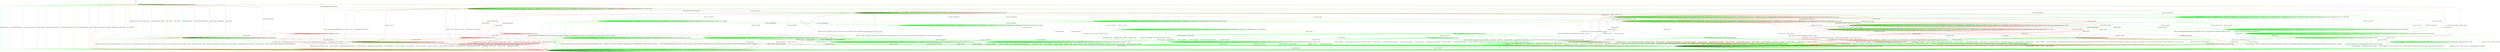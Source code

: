 digraph "" {
	graph ["Incoming time"=0.15863680839538574,
		"Outgoing time"=0.2263929843902588,
		Output="{'States': 36, 'Transitions': 837, 'Filename': '../results/ssh/DropBear-OpenSSH-cvc4-5.dot'}",
		Reference="{'States': 18, 'Transitions': 222, 'Filename': '../subjects/ssh/DropBear.dot'}",
		Solver=cvc4,
		Updated="{'States': 32, 'Transitions': 683, 'Filename': '../subjects/ssh/OpenSSH.dot'}",
		"f-measure"=0.15027624309392265,
		precision=0.09956076134699854,
		recall=0.3063063063063063
	];
	a -> n	[key=0];
	b -> b	[key=0,
		label="CH_REQUEST_PTY / CH_NONE"];
	b -> b	[key=1,
		label="CH_DATA / CH_NONE"];
	b -> b	[key=2,
		label="CH_CLOSE / CH_NONE"];
	b -> b	[key=3,
		label="CH_EOF / CH_NONE"];
	b -> b	[key=4,
		color=green,
		label="CH_WINDOW_ADJUST / CH_NONE"];
	b -> b	[key=5,
		color=green,
		label="DEBUG / NO_RESP"];
	b -> b	[key=6,
		color=green,
		label="CH_EXTENDED_DATA / CH_NONE"];
	b -> b	[key=7,
		color=green,
		label="IGNORE / NO_RESP"];
	b -> b	[key=8,
		color=green,
		label="UNIMPLEMENTED / NO_RESP"];
	b -> b	[key=9,
		color=red,
		label="KEX30 / UNIMPLEMENTED"];
	b -> e	[key=0,
		color=green,
		label="CH_OPEN / DISCONNECT"];
	b -> e	[key=1,
		color=red,
		label="CH_OPEN / NO_CONN"];
	b -> j	[key=0,
		color=green,
		label="DISCONNECT / NO_CONN"];
	b -> j	[key=1,
		color=green,
		label="KEXINIT / DISCONNECT"];
	b -> j	[key=2,
		color=green,
		label="SERVICE_REQUEST_AUTH / DISCONNECT"];
	b -> j	[key=3,
		color=green,
		label="UA_PK_OK / DISCONNECT"];
	b -> j	[key=4,
		color=green,
		label="SERVICE_REQUEST_CONN / DISCONNECT"];
	b -> j	[key=5,
		color=green,
		label="UA_NONE / DISCONNECT"];
	b -> j	[key=6,
		color=green,
		label="UA_PK_NOK / DISCONNECT"];
	b -> j	[key=7,
		color=green,
		label="KEX30 / DISCONNECT"];
	b -> j	[key=8,
		color=green,
		label="UA_PW_OK / DISCONNECT"];
	b -> j	[key=9,
		color=green,
		label="UA_PW_NOK / DISCONNECT"];
	b -> j	[key=10,
		color=green,
		label="REKEY / DISCONNECT|NO_CONN|NO_CONN"];
	b -> j	[key=11,
		color=red,
		label="UA_PK_NOK / NO_CONN"];
	b -> j	[key=12,
		color=red,
		label="SERVICE_REQUEST_AUTH / NO_CONN"];
	b -> j	[key=13,
		color=red,
		label="SERVICE_REQUEST_CONN / NO_CONN"];
	b -> j	[key=14,
		color=red,
		label="UA_PK_OK / NO_CONN"];
	b -> j	[key=15,
		color=red,
		label="KEXINIT_PROCEED / NO_CONN"];
	b -> j	[key=16,
		color=red,
		label="KEXINIT / NO_CONN"];
	b -> k	[key=0,
		label="NEWKEYS / NO_RESP"];
	c -> c	[key=0,
		label="CH_OPEN / CH_MAX"];
	c -> c	[key=1,
		label="CH_DATA / NO_RESP"];
	c -> c	[key=2,
		color=green,
		label="SERVICE_REQUEST_AUTH / NO_RESP"];
	c -> c	[key=3,
		color=green,
		label="CH_WINDOW_ADJUST / NO_RESP"];
	c -> c	[key=4,
		color=green,
		label="DEBUG / NO_RESP"];
	c -> c	[key=5,
		color=green,
		label="UA_PK_OK / UNIMPLEMENTED"];
	c -> c	[key=6,
		color=green,
		label="SERVICE_REQUEST_CONN / NO_RESP"];
	c -> c	[key=7,
		color=green,
		label="UA_NONE / UNIMPLEMENTED"];
	c -> c	[key=8,
		color=green,
		label="CH_EXTENDED_DATA / NO_RESP"];
	c -> c	[key=9,
		color=green,
		label="UA_PK_NOK / UNIMPLEMENTED"];
	c -> c	[key=10,
		color=green,
		label="KEX30 / NO_RESP"];
	c -> c	[key=11,
		color=green,
		label="IGNORE / NO_RESP"];
	c -> c	[key=12,
		color=green,
		label="CH_EOF / NO_RESP"];
	c -> c	[key=13,
		color=green,
		label="UNIMPLEMENTED / NO_RESP"];
	c -> c	[key=14,
		color=green,
		label="UA_PW_OK / UNIMPLEMENTED"];
	c -> c	[key=15,
		color=green,
		label="UA_PW_NOK / UNIMPLEMENTED"];
	c -> c	[key=16,
		color=green,
		label="REKEY / KEXINIT|KEX31+NEWKEYS|NO_RESP"];
	c -> c	[key=17,
		color=red,
		label="UA_PK_NOK / NO_RESP"];
	c -> c	[key=18,
		color=red,
		label="SERVICE_REQUEST_AUTH / SERVICE_ACCEPT"];
	c -> c	[key=19,
		color=red,
		label="SERVICE_REQUEST_CONN / SERVICE_ACCEPT"];
	c -> c	[key=20,
		color=red,
		label="UA_PK_OK / NO_RESP"];
	c -> d	[key=0,
		color=green,
		label="CH_REQUEST_PTY / CH_SUCCESS"];
	c -> e	[key=0,
		label="NEWKEYS / NO_CONN"];
	c -> e	[key=1,
		color=green,
		label="DISCONNECT / NO_CONN"];
	c -> e	[key=2,
		color=red,
		label="KEX30 / NO_CONN"];
	c -> g	[key=0,
		color=red,
		label="KEXINIT / KEXINIT"];
	c -> h	[key=0,
		color=red,
		label="CH_EOF / CH_EOF"];
	c -> l	[key=0,
		color=red,
		label="CH_REQUEST_PTY / CH_SUCCESS"];
	c -> m	[key=0,
		color=red,
		label="CH_CLOSE / CH_EOF"];
	v	[color=green];
	c -> v	[key=0,
		color=green,
		label="CH_CLOSE / CH_CLOSE"];
	bb	[color=green];
	c -> bb	[key=0,
		color=green,
		label="KEXINIT / KEXINIT"];
	jj	[color=red];
	c -> jj	[key=0,
		color=red,
		label="KEXINIT_PROCEED / KEXINIT"];
	d -> d	[key=0,
		label="CH_OPEN / CH_MAX"];
	d -> d	[key=1,
		label="CH_EOF / NO_RESP"];
	d -> d	[key=2,
		color=green,
		label="SERVICE_REQUEST_AUTH / NO_RESP"];
	d -> d	[key=3,
		color=green,
		label="CH_WINDOW_ADJUST / NO_RESP"];
	d -> d	[key=4,
		color=green,
		label="DEBUG / NO_RESP"];
	d -> d	[key=5,
		color=green,
		label="UA_PK_OK / UNIMPLEMENTED"];
	d -> d	[key=6,
		color=green,
		label="SERVICE_REQUEST_CONN / NO_RESP"];
	d -> d	[key=7,
		color=green,
		label="UA_NONE / UNIMPLEMENTED"];
	d -> d	[key=8,
		color=green,
		label="CH_EXTENDED_DATA / NO_RESP"];
	d -> d	[key=9,
		color=green,
		label="UA_PK_NOK / UNIMPLEMENTED"];
	d -> d	[key=10,
		color=green,
		label="KEX30 / NO_RESP"];
	d -> d	[key=11,
		color=green,
		label="IGNORE / NO_RESP"];
	d -> d	[key=12,
		color=green,
		label="CH_DATA / NO_RESP"];
	d -> d	[key=13,
		color=green,
		label="UNIMPLEMENTED / NO_RESP"];
	d -> d	[key=14,
		color=green,
		label="UA_PW_OK / UNIMPLEMENTED"];
	d -> d	[key=15,
		color=green,
		label="UA_PW_NOK / UNIMPLEMENTED"];
	d -> d	[key=16,
		color=green,
		label="REKEY / KEXINIT|KEX31+NEWKEYS|NO_RESP"];
	d -> d	[key=17,
		color=red,
		label="UA_PK_NOK / NO_RESP"];
	d -> d	[key=18,
		color=red,
		label="SERVICE_REQUEST_AUTH / SERVICE_ACCEPT"];
	d -> d	[key=19,
		color=red,
		label="SERVICE_REQUEST_CONN / SERVICE_ACCEPT"];
	d -> d	[key=20,
		color=red,
		label="UA_PK_OK / NO_RESP"];
	d -> e	[key=0,
		label="NEWKEYS / NO_CONN"];
	d -> e	[key=1,
		color=green,
		label="DISCONNECT / NO_CONN"];
	d -> e	[key=2,
		color=green,
		label="CH_REQUEST_PTY / DISCONNECT"];
	d -> e	[key=3,
		color=red,
		label="KEX30 / NO_CONN"];
	d -> e	[key=4,
		color=red,
		label="CH_REQUEST_PTY / NO_CONN"];
	d -> e	[key=5,
		color=red,
		label="CH_DATA / NO_CONN"];
	d -> g	[key=0,
		label="KEXINIT / KEXINIT"];
	d -> m	[key=0,
		color=red,
		label="CH_CLOSE / NO_RESP"];
	d -> v	[key=0,
		color=green,
		label="CH_CLOSE / CH_CLOSE"];
	d -> jj	[key=0,
		color=red,
		label="KEXINIT_PROCEED / KEXINIT"];
	e -> e	[key=0,
		label="UA_PK_NOK / NO_CONN"];
	e -> e	[key=1,
		label="KEX30 / NO_CONN"];
	e -> e	[key=2,
		label="SERVICE_REQUEST_AUTH / NO_CONN"];
	e -> e	[key=3,
		label="SERVICE_REQUEST_CONN / NO_CONN"];
	e -> e	[key=4,
		label="NEWKEYS / NO_CONN"];
	e -> e	[key=5,
		label="CH_REQUEST_PTY / NO_CONN"];
	e -> e	[key=6,
		label="CH_OPEN / CH_MAX"];
	e -> e	[key=7,
		label="CH_DATA / NO_CONN"];
	e -> e	[key=8,
		label="UA_PK_OK / NO_CONN"];
	e -> e	[key=9,
		label="KEXINIT / NO_CONN"];
	e -> e	[key=10,
		label="CH_EOF / NO_CONN"];
	e -> e	[key=11,
		color=green,
		label="DISCONNECT / NO_CONN"];
	e -> e	[key=12,
		color=green,
		label="CH_WINDOW_ADJUST / NO_CONN"];
	e -> e	[key=13,
		color=green,
		label="DEBUG / NO_CONN"];
	e -> e	[key=14,
		color=green,
		label="UA_NONE / NO_CONN"];
	e -> e	[key=15,
		color=green,
		label="CH_EXTENDED_DATA / NO_CONN"];
	e -> e	[key=16,
		color=green,
		label="IGNORE / NO_CONN"];
	e -> e	[key=17,
		color=green,
		label="UNIMPLEMENTED / NO_CONN"];
	e -> e	[key=18,
		color=green,
		label="UA_PW_OK / NO_CONN"];
	e -> e	[key=19,
		color=green,
		label="UA_PW_NOK / NO_CONN"];
	e -> e	[key=20,
		color=green,
		label="REKEY / NO_CONN|NO_CONN|NO_CONN"];
	e -> e	[key=21,
		color=red,
		label="KEXINIT_PROCEED / NO_CONN"];
	e -> j	[key=0,
		label="CH_CLOSE / NO_CONN"];
	f -> c	[key=0,
		label="NEWKEYS / NO_RESP"];
	f -> e	[key=0,
		color=green,
		label="DISCONNECT / NO_CONN"];
	f -> e	[key=1,
		color=green,
		label="KEXINIT / DISCONNECT"];
	f -> e	[key=2,
		color=green,
		label="SERVICE_REQUEST_AUTH / DISCONNECT"];
	f -> e	[key=3,
		color=green,
		label="CH_WINDOW_ADJUST / DISCONNECT"];
	f -> e	[key=4,
		color=green,
		label="UA_PK_OK / DISCONNECT"];
	f -> e	[key=5,
		color=green,
		label="SERVICE_REQUEST_CONN / DISCONNECT"];
	f -> e	[key=6,
		color=green,
		label="UA_NONE / DISCONNECT"];
	f -> e	[key=7,
		color=green,
		label="CH_EXTENDED_DATA / DISCONNECT"];
	f -> e	[key=8,
		color=green,
		label="UA_PK_NOK / DISCONNECT"];
	f -> e	[key=9,
		color=green,
		label="CH_REQUEST_PTY / DISCONNECT"];
	f -> e	[key=10,
		color=green,
		label="KEX30 / DISCONNECT"];
	f -> e	[key=11,
		color=green,
		label="CH_EOF / DISCONNECT"];
	f -> e	[key=12,
		color=green,
		label="CH_DATA / DISCONNECT"];
	f -> e	[key=13,
		color=green,
		label="UA_PW_OK / DISCONNECT"];
	f -> e	[key=14,
		color=green,
		label="UA_PW_NOK / DISCONNECT"];
	f -> e	[key=15,
		color=green,
		label="REKEY / DISCONNECT|NO_CONN|NO_CONN"];
	f -> e	[key=16,
		color=red,
		label="UA_PK_NOK / NO_CONN"];
	f -> e	[key=17,
		color=red,
		label="SERVICE_REQUEST_AUTH / NO_CONN"];
	f -> e	[key=18,
		color=red,
		label="SERVICE_REQUEST_CONN / NO_CONN"];
	f -> e	[key=19,
		color=red,
		label="CH_REQUEST_PTY / NO_CONN"];
	f -> e	[key=20,
		color=red,
		label="CH_DATA / NO_CONN"];
	f -> e	[key=21,
		color=red,
		label="UA_PK_OK / NO_CONN"];
	f -> e	[key=22,
		color=red,
		label="KEXINIT_PROCEED / NO_CONN"];
	f -> e	[key=23,
		color=red,
		label="KEXINIT / NO_CONN"];
	f -> e	[key=24,
		color=red,
		label="CH_EOF / NO_CONN"];
	f -> f	[key=0,
		label="CH_OPEN / CH_MAX"];
	f -> f	[key=1,
		color=green,
		label="DEBUG / NO_RESP"];
	f -> f	[key=2,
		color=green,
		label="IGNORE / NO_RESP"];
	f -> f	[key=3,
		color=green,
		label="UNIMPLEMENTED / NO_RESP"];
	f -> f	[key=4,
		color=red,
		label="KEX30 / UNIMPLEMENTED"];
	f -> j	[key=0,
		color=green,
		label="CH_CLOSE / DISCONNECT"];
	f -> j	[key=1,
		color=red,
		label="CH_CLOSE / NO_CONN"];
	g -> e	[key=0,
		color=green,
		label="DISCONNECT / NO_CONN"];
	g -> e	[key=1,
		color=green,
		label="KEXINIT / DISCONNECT"];
	g -> e	[key=2,
		color=green,
		label="SERVICE_REQUEST_AUTH / DISCONNECT"];
	g -> e	[key=3,
		color=green,
		label="CH_WINDOW_ADJUST / DISCONNECT"];
	g -> e	[key=4,
		color=green,
		label="UA_PK_OK / DISCONNECT"];
	g -> e	[key=5,
		color=green,
		label="SERVICE_REQUEST_CONN / DISCONNECT"];
	g -> e	[key=6,
		color=green,
		label="UA_NONE / DISCONNECT"];
	g -> e	[key=7,
		color=green,
		label="CH_EXTENDED_DATA / DISCONNECT"];
	g -> e	[key=8,
		color=green,
		label="NEWKEYS / NO_CONN"];
	g -> e	[key=9,
		color=green,
		label="UA_PK_NOK / DISCONNECT"];
	g -> e	[key=10,
		color=green,
		label="CH_REQUEST_PTY / DISCONNECT"];
	g -> e	[key=11,
		color=green,
		label="CH_EOF / DISCONNECT"];
	g -> e	[key=12,
		color=green,
		label="CH_DATA / DISCONNECT"];
	g -> e	[key=13,
		color=green,
		label="UA_PW_OK / DISCONNECT"];
	g -> e	[key=14,
		color=green,
		label="UA_PW_NOK / DISCONNECT"];
	g -> e	[key=15,
		color=green,
		label="REKEY / DISCONNECT|NO_CONN|NO_CONN"];
	g -> e	[key=16,
		color=red,
		label="UA_PK_NOK / NO_CONN"];
	g -> e	[key=17,
		color=red,
		label="SERVICE_REQUEST_AUTH / NO_CONN"];
	g -> e	[key=18,
		color=red,
		label="SERVICE_REQUEST_CONN / NO_CONN"];
	g -> e	[key=19,
		color=red,
		label="NEWKEYS / UNIMPLEMENTED"];
	g -> e	[key=20,
		color=red,
		label="CH_REQUEST_PTY / NO_CONN"];
	g -> e	[key=21,
		color=red,
		label="CH_DATA / NO_CONN"];
	g -> e	[key=22,
		color=red,
		label="UA_PK_OK / NO_CONN"];
	g -> e	[key=23,
		color=red,
		label="KEXINIT_PROCEED / NO_CONN"];
	g -> e	[key=24,
		color=red,
		label="KEXINIT / NO_CONN"];
	g -> e	[key=25,
		color=red,
		label="CH_EOF / NO_CONN"];
	g -> f	[key=0,
		color=red,
		label="KEX30 / KEX31+NEWKEYS"];
	g -> g	[key=0,
		label="CH_OPEN / CH_MAX"];
	g -> g	[key=1,
		color=green,
		label="DEBUG / NO_RESP"];
	g -> g	[key=2,
		color=green,
		label="IGNORE / NO_RESP"];
	g -> g	[key=3,
		color=green,
		label="UNIMPLEMENTED / NO_RESP"];
	g -> j	[key=0,
		color=green,
		label="CH_CLOSE / DISCONNECT"];
	g -> j	[key=1,
		color=red,
		label="CH_CLOSE / NO_CONN"];
	ff	[color=green];
	g -> ff	[key=0,
		color=green,
		label="KEX30 / KEX31+NEWKEYS"];
	h -> c	[key=0,
		color=green,
		label="REKEY / KEXINIT|KEX31+NEWKEYS|NO_RESP"];
	h -> d	[key=0,
		color=red,
		label="CH_REQUEST_PTY / CH_SUCCESS"];
	h -> e	[key=0,
		label="NEWKEYS / NO_CONN"];
	h -> e	[key=1,
		color=green,
		label="DISCONNECT / NO_CONN"];
	h -> e	[key=2,
		color=red,
		label="KEX30 / NO_CONN"];
	h -> e	[key=3,
		color=red,
		label="CH_DATA / NO_CONN"];
	h -> g	[key=0,
		color=red,
		label="KEXINIT / KEXINIT"];
	h -> h	[key=0,
		label="CH_OPEN / CH_MAX"];
	h -> h	[key=1,
		label="CH_EOF / NO_RESP"];
	h -> h	[key=2,
		color=green,
		label="SERVICE_REQUEST_AUTH / UNIMPLEMENTED"];
	h -> h	[key=3,
		color=green,
		label="CH_WINDOW_ADJUST / NO_RESP"];
	h -> h	[key=4,
		color=green,
		label="DEBUG / NO_RESP"];
	h -> h	[key=5,
		color=green,
		label="UA_PK_OK / UNIMPLEMENTED"];
	h -> h	[key=6,
		color=green,
		label="SERVICE_REQUEST_CONN / UNIMPLEMENTED"];
	h -> h	[key=7,
		color=green,
		label="UA_NONE / UNIMPLEMENTED"];
	h -> h	[key=8,
		color=green,
		label="CH_EXTENDED_DATA / NO_RESP"];
	h -> h	[key=9,
		color=green,
		label="UA_PK_NOK / UNIMPLEMENTED"];
	h -> h	[key=10,
		color=green,
		label="KEX30 / UNIMPLEMENTED"];
	h -> h	[key=11,
		color=green,
		label="IGNORE / NO_RESP"];
	h -> h	[key=12,
		color=green,
		label="CH_DATA / NO_RESP"];
	h -> h	[key=13,
		color=green,
		label="UNIMPLEMENTED / NO_RESP"];
	h -> h	[key=14,
		color=green,
		label="UA_PW_OK / UNIMPLEMENTED"];
	h -> h	[key=15,
		color=green,
		label="UA_PW_NOK / UNIMPLEMENTED"];
	h -> h	[key=16,
		color=red,
		label="UA_PK_NOK / NO_RESP"];
	h -> h	[key=17,
		color=red,
		label="SERVICE_REQUEST_AUTH / SERVICE_ACCEPT"];
	h -> h	[key=18,
		color=red,
		label="SERVICE_REQUEST_CONN / SERVICE_ACCEPT"];
	h -> h	[key=19,
		color=red,
		label="UA_PK_OK / NO_RESP"];
	h -> l	[key=0,
		color=green,
		label="CH_REQUEST_PTY / CH_SUCCESS"];
	h -> m	[key=0,
		color=red,
		label="CH_CLOSE / NO_RESP"];
	p	[color=green];
	h -> p	[key=0,
		color=green,
		label="CH_CLOSE / CH_CLOSE"];
	h -> bb	[key=0,
		color=green,
		label="KEXINIT / KEXINIT"];
	h -> jj	[key=0,
		color=red,
		label="KEXINIT_PROCEED / KEXINIT"];
	i -> b	[key=0,
		label="KEX30 / KEX31+NEWKEYS"];
	i -> e	[key=0,
		color=green,
		label="CH_OPEN / DISCONNECT"];
	i -> e	[key=1,
		color=red,
		label="CH_OPEN / NO_CONN"];
	i -> i	[key=0,
		label="CH_REQUEST_PTY / CH_NONE"];
	i -> i	[key=1,
		label="CH_DATA / CH_NONE"];
	i -> i	[key=2,
		label="CH_CLOSE / CH_NONE"];
	i -> i	[key=3,
		label="CH_EOF / CH_NONE"];
	i -> i	[key=4,
		color=green,
		label="CH_WINDOW_ADJUST / CH_NONE"];
	i -> i	[key=5,
		color=green,
		label="DEBUG / NO_RESP"];
	i -> i	[key=6,
		color=green,
		label="CH_EXTENDED_DATA / CH_NONE"];
	i -> i	[key=7,
		color=green,
		label="IGNORE / NO_RESP"];
	i -> i	[key=8,
		color=green,
		label="UNIMPLEMENTED / NO_RESP"];
	i -> i	[key=9,
		color=red,
		label="NEWKEYS / UNIMPLEMENTED"];
	i -> j	[key=0,
		color=green,
		label="DISCONNECT / NO_CONN"];
	i -> j	[key=1,
		color=green,
		label="KEXINIT / DISCONNECT"];
	i -> j	[key=2,
		color=green,
		label="SERVICE_REQUEST_AUTH / DISCONNECT"];
	i -> j	[key=3,
		color=green,
		label="UA_PK_OK / DISCONNECT"];
	i -> j	[key=4,
		color=green,
		label="SERVICE_REQUEST_CONN / DISCONNECT"];
	i -> j	[key=5,
		color=green,
		label="UA_NONE / DISCONNECT"];
	i -> j	[key=6,
		color=green,
		label="NEWKEYS / NO_CONN"];
	i -> j	[key=7,
		color=green,
		label="UA_PK_NOK / DISCONNECT"];
	i -> j	[key=8,
		color=green,
		label="UA_PW_OK / DISCONNECT"];
	i -> j	[key=9,
		color=green,
		label="UA_PW_NOK / DISCONNECT"];
	i -> j	[key=10,
		color=green,
		label="REKEY / DISCONNECT|NO_CONN|NO_CONN"];
	i -> j	[key=11,
		color=red,
		label="UA_PK_NOK / NO_CONN"];
	i -> j	[key=12,
		color=red,
		label="SERVICE_REQUEST_AUTH / NO_CONN"];
	i -> j	[key=13,
		color=red,
		label="SERVICE_REQUEST_CONN / NO_CONN"];
	i -> j	[key=14,
		color=red,
		label="UA_PK_OK / NO_CONN"];
	i -> j	[key=15,
		color=red,
		label="KEXINIT_PROCEED / NO_CONN"];
	i -> j	[key=16,
		color=red,
		label="KEXINIT / NO_CONN"];
	j -> e	[key=0,
		label="CH_OPEN / NO_CONN"];
	j -> j	[key=0,
		label="UA_PK_NOK / NO_CONN"];
	j -> j	[key=1,
		label="KEX30 / NO_CONN"];
	j -> j	[key=2,
		label="SERVICE_REQUEST_AUTH / NO_CONN"];
	j -> j	[key=3,
		label="SERVICE_REQUEST_CONN / NO_CONN"];
	j -> j	[key=4,
		label="NEWKEYS / NO_CONN"];
	j -> j	[key=5,
		label="CH_REQUEST_PTY / CH_NONE"];
	j -> j	[key=6,
		label="CH_DATA / CH_NONE"];
	j -> j	[key=7,
		label="UA_PK_OK / NO_CONN"];
	j -> j	[key=8,
		label="CH_CLOSE / CH_NONE"];
	j -> j	[key=9,
		label="KEXINIT / NO_CONN"];
	j -> j	[key=10,
		label="CH_EOF / CH_NONE"];
	j -> j	[key=11,
		color=green,
		label="DISCONNECT / NO_CONN"];
	j -> j	[key=12,
		color=green,
		label="CH_WINDOW_ADJUST / CH_NONE"];
	j -> j	[key=13,
		color=green,
		label="DEBUG / NO_CONN"];
	j -> j	[key=14,
		color=green,
		label="UA_NONE / NO_CONN"];
	j -> j	[key=15,
		color=green,
		label="CH_EXTENDED_DATA / CH_NONE"];
	j -> j	[key=16,
		color=green,
		label="IGNORE / NO_CONN"];
	j -> j	[key=17,
		color=green,
		label="UNIMPLEMENTED / NO_CONN"];
	j -> j	[key=18,
		color=green,
		label="UA_PW_OK / NO_CONN"];
	j -> j	[key=19,
		color=green,
		label="UA_PW_NOK / NO_CONN"];
	j -> j	[key=20,
		color=green,
		label="REKEY / NO_CONN|NO_CONN|NO_CONN"];
	j -> j	[key=21,
		color=red,
		label="KEXINIT_PROCEED / NO_CONN"];
	k -> e	[key=0,
		color=red,
		label="CH_OPEN / NO_CONN"];
	k -> j	[key=0,
		label="NEWKEYS / NO_CONN"];
	k -> j	[key=1,
		color=green,
		label="DISCONNECT / NO_CONN"];
	k -> j	[key=2,
		color=green,
		label="SERVICE_REQUEST_CONN / DISCONNECT"];
	k -> j	[key=3,
		color=green,
		label="REKEY / UNIMPLEMENTED|UNIMPLEMENTED|NO_CONN"];
	k -> j	[key=4,
		color=red,
		label="KEX30 / NO_CONN"];
	k -> j	[key=5,
		color=red,
		label="SERVICE_REQUEST_CONN / NO_CONN"];
	k -> k	[key=0,
		label="CH_REQUEST_PTY / CH_NONE"];
	k -> k	[key=1,
		label="CH_DATA / CH_NONE"];
	k -> k	[key=2,
		label="CH_CLOSE / CH_NONE"];
	k -> k	[key=3,
		label="CH_EOF / CH_NONE"];
	k -> k	[key=4,
		color=green,
		label="KEXINIT / UNIMPLEMENTED"];
	k -> k	[key=5,
		color=green,
		label="CH_WINDOW_ADJUST / CH_NONE"];
	k -> k	[key=6,
		color=green,
		label="DEBUG / NO_RESP"];
	k -> k	[key=7,
		color=green,
		label="UA_PK_OK / UNIMPLEMENTED"];
	k -> k	[key=8,
		color=green,
		label="UA_NONE / UNIMPLEMENTED"];
	k -> k	[key=9,
		color=green,
		label="CH_EXTENDED_DATA / CH_NONE"];
	k -> k	[key=10,
		color=green,
		label="UA_PK_NOK / UNIMPLEMENTED"];
	k -> k	[key=11,
		color=green,
		label="KEX30 / UNIMPLEMENTED"];
	k -> k	[key=12,
		color=green,
		label="IGNORE / NO_RESP"];
	k -> k	[key=13,
		color=green,
		label="UNIMPLEMENTED / NO_RESP"];
	k -> k	[key=14,
		color=green,
		label="UA_PW_OK / UNIMPLEMENTED"];
	k -> k	[key=15,
		color=green,
		label="UA_PW_NOK / UNIMPLEMENTED"];
	k -> k	[key=16,
		color=red,
		label="UA_PK_NOK / UA_FAILURE"];
	k -> k	[key=17,
		color=red,
		label="SERVICE_REQUEST_AUTH / SERVICE_ACCEPT"];
	k -> m	[key=0,
		color=green,
		label="SERVICE_REQUEST_AUTH / SERVICE_ACCEPT"];
	k -> m	[key=1,
		color=red,
		label="UA_PK_OK / UA_SUCCESS"];
	o	[color=green];
	k -> o	[key=0,
		color=green,
		label="CH_OPEN / UNIMPLEMENTED"];
	hh	[color=red];
	k -> hh	[key=0,
		color=red,
		label="KEXINIT_PROCEED / KEXINIT"];
	ii	[color=red];
	k -> ii	[key=0,
		color=red,
		label="KEXINIT / KEXINIT"];
	l -> d	[key=0,
		color=green,
		label="REKEY / KEXINIT|KEX31+NEWKEYS|NO_RESP"];
	l -> d	[key=1,
		color=red,
		label="CH_EOF / CH_EOF"];
	l -> e	[key=0,
		label="NEWKEYS / NO_CONN"];
	l -> e	[key=1,
		color=green,
		label="DISCONNECT / NO_CONN"];
	l -> e	[key=2,
		color=green,
		label="CH_REQUEST_PTY / DISCONNECT"];
	l -> e	[key=3,
		color=red,
		label="KEX30 / NO_CONN"];
	l -> e	[key=4,
		color=red,
		label="CH_REQUEST_PTY / NO_CONN"];
	l -> g	[key=0,
		label="KEXINIT / KEXINIT"];
	l -> l	[key=0,
		label="CH_OPEN / CH_MAX"];
	l -> l	[key=1,
		label="CH_DATA / NO_RESP"];
	l -> l	[key=2,
		color=green,
		label="SERVICE_REQUEST_AUTH / UNIMPLEMENTED"];
	l -> l	[key=3,
		color=green,
		label="CH_WINDOW_ADJUST / NO_RESP"];
	l -> l	[key=4,
		color=green,
		label="DEBUG / NO_RESP"];
	l -> l	[key=5,
		color=green,
		label="UA_PK_OK / UNIMPLEMENTED"];
	l -> l	[key=6,
		color=green,
		label="SERVICE_REQUEST_CONN / UNIMPLEMENTED"];
	l -> l	[key=7,
		color=green,
		label="UA_NONE / UNIMPLEMENTED"];
	l -> l	[key=8,
		color=green,
		label="CH_EXTENDED_DATA / NO_RESP"];
	l -> l	[key=9,
		color=green,
		label="UA_PK_NOK / UNIMPLEMENTED"];
	l -> l	[key=10,
		color=green,
		label="KEX30 / UNIMPLEMENTED"];
	l -> l	[key=11,
		color=green,
		label="IGNORE / NO_RESP"];
	l -> l	[key=12,
		color=green,
		label="CH_EOF / NO_RESP"];
	l -> l	[key=13,
		color=green,
		label="UNIMPLEMENTED / NO_RESP"];
	l -> l	[key=14,
		color=green,
		label="UA_PW_OK / UNIMPLEMENTED"];
	l -> l	[key=15,
		color=green,
		label="UA_PW_NOK / UNIMPLEMENTED"];
	l -> l	[key=16,
		color=red,
		label="UA_PK_NOK / NO_RESP"];
	l -> l	[key=17,
		color=red,
		label="SERVICE_REQUEST_AUTH / SERVICE_ACCEPT"];
	l -> l	[key=18,
		color=red,
		label="SERVICE_REQUEST_CONN / SERVICE_ACCEPT"];
	l -> l	[key=19,
		color=red,
		label="UA_PK_OK / NO_RESP"];
	l -> m	[key=0,
		color=red,
		label="CH_CLOSE / CH_EOF"];
	l -> p	[key=0,
		color=green,
		label="CH_CLOSE / CH_CLOSE"];
	l -> jj	[key=0,
		color=red,
		label="KEXINIT_PROCEED / KEXINIT"];
	m -> c	[key=0,
		color=red,
		label="CH_OPEN / CH_OPEN_SUCCESS"];
	m -> j	[key=0,
		label="NEWKEYS / NO_CONN"];
	m -> j	[key=1,
		color=green,
		label="DISCONNECT / NO_CONN"];
	m -> j	[key=2,
		color=green,
		label="SERVICE_REQUEST_CONN / DISCONNECT"];
	m -> j	[key=3,
		color=green,
		label="REKEY / UNIMPLEMENTED|UNIMPLEMENTED|NO_CONN"];
	m -> j	[key=4,
		color=red,
		label="KEX30 / NO_CONN"];
	m -> m	[key=0,
		label="SERVICE_REQUEST_AUTH / SERVICE_ACCEPT"];
	m -> m	[key=1,
		label="CH_REQUEST_PTY / CH_NONE"];
	m -> m	[key=2,
		label="CH_DATA / CH_NONE"];
	m -> m	[key=3,
		label="CH_CLOSE / CH_NONE"];
	m -> m	[key=4,
		label="CH_EOF / CH_NONE"];
	m -> m	[key=5,
		color=green,
		label="KEXINIT / UNIMPLEMENTED"];
	m -> m	[key=6,
		color=green,
		label="CH_WINDOW_ADJUST / CH_NONE"];
	m -> m	[key=7,
		color=green,
		label="DEBUG / NO_RESP"];
	m -> m	[key=8,
		color=green,
		label="CH_EXTENDED_DATA / CH_NONE"];
	m -> m	[key=9,
		color=green,
		label="KEX30 / UNIMPLEMENTED"];
	m -> m	[key=10,
		color=green,
		label="IGNORE / NO_RESP"];
	m -> m	[key=11,
		color=green,
		label="UNIMPLEMENTED / NO_RESP"];
	m -> m	[key=12,
		color=red,
		label="UA_PK_NOK / NO_RESP"];
	m -> m	[key=13,
		color=red,
		label="SERVICE_REQUEST_CONN / SERVICE_ACCEPT"];
	m -> m	[key=14,
		color=red,
		label="UA_PK_OK / NO_RESP"];
	m -> p	[key=0,
		color=green,
		label="UA_PK_OK / UA_SUCCESS"];
	m -> p	[key=1,
		color=green,
		label="UA_PW_OK / UA_SUCCESS"];
	q	[color=green];
	m -> q	[key=0,
		color=green,
		label="UA_PW_NOK / UA_FAILURE"];
	r	[color=green];
	m -> r	[key=0,
		color=green,
		label="UA_NONE / UA_FAILURE"];
	s	[color=green];
	m -> s	[key=0,
		color=green,
		label="UA_PK_NOK / UA_FAILURE"];
	t	[color=green];
	m -> t	[key=0,
		color=green,
		label="CH_OPEN / UNIMPLEMENTED"];
	m -> hh	[key=0,
		color=red,
		label="KEXINIT_PROCEED / KEXINIT"];
	m -> ii	[key=0,
		color=red,
		label="KEXINIT / KEXINIT"];
	n -> e	[key=0,
		color=green,
		label="CH_OPEN / KEXINIT+DISCONNECT"];
	n -> e	[key=1,
		color=red,
		label="CH_OPEN / KEXINIT"];
	n -> i	[key=0,
		label="KEXINIT / KEXINIT"];
	n -> i	[key=1,
		color=green,
		label="SERVICE_REQUEST_AUTH / KEXINIT"];
	n -> i	[key=2,
		color=green,
		label="DEBUG / KEXINIT"];
	n -> i	[key=3,
		color=green,
		label="SERVICE_REQUEST_CONN / KEXINIT"];
	n -> i	[key=4,
		color=green,
		label="KEX30 / KEXINIT"];
	n -> i	[key=5,
		color=green,
		label="IGNORE / KEXINIT"];
	n -> i	[key=6,
		color=green,
		label="UNIMPLEMENTED / KEXINIT"];
	n -> i	[key=7,
		color=red,
		label="KEX30 / KEXINIT+UNIMPLEMENTED"];
	n -> i	[key=8,
		color=red,
		label="NEWKEYS / KEXINIT+UNIMPLEMENTED"];
	n -> j	[key=0,
		color=green,
		label="DISCONNECT / KEXINIT"];
	n -> j	[key=1,
		color=green,
		label="UA_PK_OK / KEXINIT+DISCONNECT"];
	n -> j	[key=2,
		color=green,
		label="UA_NONE / KEXINIT+DISCONNECT"];
	n -> j	[key=3,
		color=green,
		label="NEWKEYS / KEXINIT"];
	n -> j	[key=4,
		color=green,
		label="UA_PK_NOK / KEXINIT+DISCONNECT"];
	n -> j	[key=5,
		color=green,
		label="UA_PW_OK / KEXINIT+DISCONNECT"];
	n -> j	[key=6,
		color=green,
		label="UA_PW_NOK / KEXINIT+DISCONNECT"];
	n -> j	[key=7,
		color=red,
		label="UA_PK_NOK / KEXINIT"];
	n -> j	[key=8,
		color=red,
		label="SERVICE_REQUEST_AUTH / KEXINIT"];
	n -> j	[key=9,
		color=red,
		label="SERVICE_REQUEST_CONN / KEXINIT"];
	n -> j	[key=10,
		color=red,
		label="UA_PK_OK / KEXINIT"];
	n -> k	[key=0,
		color=green,
		label="REKEY / KEXINIT|KEX31+NEWKEYS|NO_RESP"];
	n -> n	[key=0,
		label="CH_REQUEST_PTY / CH_NONE"];
	n -> n	[key=1,
		label="CH_DATA / CH_NONE"];
	n -> n	[key=2,
		label="CH_CLOSE / CH_NONE"];
	n -> n	[key=3,
		label="CH_EOF / CH_NONE"];
	n -> n	[key=4,
		color=green,
		label="CH_WINDOW_ADJUST / CH_NONE"];
	n -> n	[key=5,
		color=green,
		label="CH_EXTENDED_DATA / CH_NONE"];
	gg	[color=red];
	n -> gg	[key=0,
		color=red,
		label="KEXINIT_PROCEED / KEXINIT"];
	o -> e	[key=0,
		color=green,
		label="DISCONNECT / NO_CONN"];
	o -> e	[key=1,
		color=green,
		label="SERVICE_REQUEST_CONN / DISCONNECT"];
	o -> e	[key=2,
		color=green,
		label="NEWKEYS / NO_CONN"];
	o -> e	[key=3,
		color=green,
		label="REKEY / UNIMPLEMENTED|UNIMPLEMENTED|NO_CONN"];
	o -> k	[key=0,
		color=green,
		label="CH_CLOSE / UNIMPLEMENTED"];
	o -> o	[key=0,
		color=green,
		label="KEXINIT / UNIMPLEMENTED"];
	o -> o	[key=1,
		color=green,
		label="CH_WINDOW_ADJUST / UNIMPLEMENTED"];
	o -> o	[key=2,
		color=green,
		label="DEBUG / NO_RESP"];
	o -> o	[key=3,
		color=green,
		label="UA_PK_OK / UNIMPLEMENTED"];
	o -> o	[key=4,
		color=green,
		label="UA_NONE / UNIMPLEMENTED"];
	o -> o	[key=5,
		color=green,
		label="CH_EXTENDED_DATA / UNIMPLEMENTED"];
	o -> o	[key=6,
		color=green,
		label="UA_PK_NOK / UNIMPLEMENTED"];
	o -> o	[key=7,
		color=green,
		label="CH_OPEN / CH_MAX"];
	o -> o	[key=8,
		color=green,
		label="CH_REQUEST_PTY / UNIMPLEMENTED"];
	o -> o	[key=9,
		color=green,
		label="KEX30 / UNIMPLEMENTED"];
	o -> o	[key=10,
		color=green,
		label="IGNORE / NO_RESP"];
	o -> o	[key=11,
		color=green,
		label="CH_EOF / UNIMPLEMENTED"];
	o -> o	[key=12,
		color=green,
		label="CH_DATA / UNIMPLEMENTED"];
	o -> o	[key=13,
		color=green,
		label="UNIMPLEMENTED / NO_RESP"];
	o -> o	[key=14,
		color=green,
		label="UA_PW_OK / UNIMPLEMENTED"];
	o -> o	[key=15,
		color=green,
		label="UA_PW_NOK / UNIMPLEMENTED"];
	o -> t	[key=0,
		color=green,
		label="SERVICE_REQUEST_AUTH / SERVICE_ACCEPT"];
	p -> h	[key=0,
		color=green,
		label="CH_OPEN / CH_OPEN_SUCCESS"];
	p -> j	[key=0,
		color=green,
		label="DISCONNECT / NO_CONN"];
	p -> j	[key=1,
		color=green,
		label="NEWKEYS / NO_CONN"];
	p -> p	[key=0,
		color=green,
		label="SERVICE_REQUEST_AUTH / UNIMPLEMENTED"];
	p -> p	[key=1,
		color=green,
		label="CH_WINDOW_ADJUST / CH_NONE"];
	p -> p	[key=2,
		color=green,
		label="DEBUG / NO_RESP"];
	p -> p	[key=3,
		color=green,
		label="UA_PK_OK / UNIMPLEMENTED"];
	p -> p	[key=4,
		color=green,
		label="SERVICE_REQUEST_CONN / UNIMPLEMENTED"];
	p -> p	[key=5,
		color=green,
		label="UA_NONE / UNIMPLEMENTED"];
	p -> p	[key=6,
		color=green,
		label="CH_EXTENDED_DATA / CH_NONE"];
	p -> p	[key=7,
		color=green,
		label="UA_PK_NOK / UNIMPLEMENTED"];
	p -> p	[key=8,
		color=green,
		label="CH_CLOSE / CH_NONE"];
	p -> p	[key=9,
		color=green,
		label="CH_REQUEST_PTY / CH_NONE"];
	p -> p	[key=10,
		color=green,
		label="KEX30 / UNIMPLEMENTED"];
	p -> p	[key=11,
		color=green,
		label="IGNORE / NO_RESP"];
	p -> p	[key=12,
		color=green,
		label="CH_EOF / CH_NONE"];
	p -> p	[key=13,
		color=green,
		label="CH_DATA / CH_NONE"];
	p -> p	[key=14,
		color=green,
		label="UNIMPLEMENTED / NO_RESP"];
	p -> p	[key=15,
		color=green,
		label="UA_PW_OK / UNIMPLEMENTED"];
	p -> p	[key=16,
		color=green,
		label="UA_PW_NOK / UNIMPLEMENTED"];
	u	[color=green];
	p -> u	[key=0,
		color=green,
		label="KEXINIT / KEXINIT"];
	p -> v	[key=0,
		color=green,
		label="REKEY / KEXINIT|KEX31+NEWKEYS|NO_RESP"];
	q -> j	[key=0,
		color=green,
		label="DISCONNECT / NO_CONN"];
	q -> j	[key=1,
		color=green,
		label="UA_PK_OK / DISCONNECT"];
	q -> j	[key=2,
		color=green,
		label="SERVICE_REQUEST_CONN / DISCONNECT"];
	q -> j	[key=3,
		color=green,
		label="UA_NONE / DISCONNECT"];
	q -> j	[key=4,
		color=green,
		label="NEWKEYS / NO_CONN"];
	q -> j	[key=5,
		color=green,
		label="UA_PK_NOK / DISCONNECT"];
	q -> j	[key=6,
		color=green,
		label="REKEY / UNIMPLEMENTED|UNIMPLEMENTED|NO_CONN"];
	q -> p	[key=0,
		color=green,
		label="UA_PW_OK / UA_SUCCESS"];
	q -> q	[key=0,
		color=green,
		label="KEXINIT / UNIMPLEMENTED"];
	q -> q	[key=1,
		color=green,
		label="SERVICE_REQUEST_AUTH / SERVICE_ACCEPT"];
	q -> q	[key=2,
		color=green,
		label="CH_WINDOW_ADJUST / CH_NONE"];
	q -> q	[key=3,
		color=green,
		label="DEBUG / NO_RESP"];
	q -> q	[key=4,
		color=green,
		label="CH_EXTENDED_DATA / CH_NONE"];
	q -> q	[key=5,
		color=green,
		label="CH_CLOSE / CH_NONE"];
	q -> q	[key=6,
		color=green,
		label="CH_REQUEST_PTY / CH_NONE"];
	q -> q	[key=7,
		color=green,
		label="KEX30 / UNIMPLEMENTED"];
	q -> q	[key=8,
		color=green,
		label="IGNORE / NO_RESP"];
	q -> q	[key=9,
		color=green,
		label="CH_EOF / CH_NONE"];
	q -> q	[key=10,
		color=green,
		label="CH_DATA / CH_NONE"];
	q -> q	[key=11,
		color=green,
		label="UNIMPLEMENTED / NO_RESP"];
	q -> q	[key=12,
		color=green,
		label="UA_PW_NOK / UA_FAILURE"];
	w	[color=green];
	q -> w	[key=0,
		color=green,
		label="CH_OPEN / UNIMPLEMENTED"];
	r -> j	[key=0,
		color=green,
		label="DISCONNECT / NO_CONN"];
	r -> j	[key=1,
		color=green,
		label="UA_PK_OK / DISCONNECT"];
	r -> j	[key=2,
		color=green,
		label="SERVICE_REQUEST_CONN / DISCONNECT"];
	r -> j	[key=3,
		color=green,
		label="NEWKEYS / NO_CONN"];
	r -> j	[key=4,
		color=green,
		label="UA_PK_NOK / DISCONNECT"];
	r -> j	[key=5,
		color=green,
		label="UA_PW_OK / DISCONNECT"];
	r -> j	[key=6,
		color=green,
		label="UA_PW_NOK / DISCONNECT"];
	r -> j	[key=7,
		color=green,
		label="REKEY / UNIMPLEMENTED|UNIMPLEMENTED|NO_CONN"];
	r -> r	[key=0,
		color=green,
		label="KEXINIT / UNIMPLEMENTED"];
	r -> r	[key=1,
		color=green,
		label="SERVICE_REQUEST_AUTH / SERVICE_ACCEPT"];
	r -> r	[key=2,
		color=green,
		label="CH_WINDOW_ADJUST / CH_NONE"];
	r -> r	[key=3,
		color=green,
		label="DEBUG / NO_RESP"];
	r -> r	[key=4,
		color=green,
		label="UA_NONE / UA_FAILURE"];
	r -> r	[key=5,
		color=green,
		label="CH_EXTENDED_DATA / CH_NONE"];
	r -> r	[key=6,
		color=green,
		label="CH_CLOSE / CH_NONE"];
	r -> r	[key=7,
		color=green,
		label="CH_REQUEST_PTY / CH_NONE"];
	r -> r	[key=8,
		color=green,
		label="KEX30 / UNIMPLEMENTED"];
	r -> r	[key=9,
		color=green,
		label="IGNORE / NO_RESP"];
	r -> r	[key=10,
		color=green,
		label="CH_EOF / CH_NONE"];
	r -> r	[key=11,
		color=green,
		label="CH_DATA / CH_NONE"];
	r -> r	[key=12,
		color=green,
		label="UNIMPLEMENTED / NO_RESP"];
	x	[color=green];
	r -> x	[key=0,
		color=green,
		label="CH_OPEN / UNIMPLEMENTED"];
	s -> j	[key=0,
		color=green,
		label="DISCONNECT / NO_CONN"];
	s -> j	[key=1,
		color=green,
		label="UA_PK_OK / DISCONNECT"];
	s -> j	[key=2,
		color=green,
		label="SERVICE_REQUEST_CONN / DISCONNECT"];
	s -> j	[key=3,
		color=green,
		label="UA_NONE / DISCONNECT"];
	s -> j	[key=4,
		color=green,
		label="NEWKEYS / NO_CONN"];
	s -> j	[key=5,
		color=green,
		label="UA_PW_OK / DISCONNECT"];
	s -> j	[key=6,
		color=green,
		label="UA_PW_NOK / DISCONNECT"];
	s -> j	[key=7,
		color=green,
		label="REKEY / UNIMPLEMENTED|UNIMPLEMENTED|NO_CONN"];
	s -> s	[key=0,
		color=green,
		label="KEXINIT / UNIMPLEMENTED"];
	s -> s	[key=1,
		color=green,
		label="SERVICE_REQUEST_AUTH / SERVICE_ACCEPT"];
	s -> s	[key=2,
		color=green,
		label="CH_WINDOW_ADJUST / CH_NONE"];
	s -> s	[key=3,
		color=green,
		label="DEBUG / NO_RESP"];
	s -> s	[key=4,
		color=green,
		label="CH_EXTENDED_DATA / CH_NONE"];
	s -> s	[key=5,
		color=green,
		label="UA_PK_NOK / UA_FAILURE"];
	s -> s	[key=6,
		color=green,
		label="CH_CLOSE / CH_NONE"];
	s -> s	[key=7,
		color=green,
		label="CH_REQUEST_PTY / CH_NONE"];
	s -> s	[key=8,
		color=green,
		label="KEX30 / UNIMPLEMENTED"];
	s -> s	[key=9,
		color=green,
		label="IGNORE / NO_RESP"];
	s -> s	[key=10,
		color=green,
		label="CH_EOF / CH_NONE"];
	s -> s	[key=11,
		color=green,
		label="CH_DATA / CH_NONE"];
	s -> s	[key=12,
		color=green,
		label="UNIMPLEMENTED / NO_RESP"];
	y	[color=green];
	s -> y	[key=0,
		color=green,
		label="CH_OPEN / UNIMPLEMENTED"];
	t -> e	[key=0,
		color=green,
		label="DISCONNECT / NO_CONN"];
	t -> e	[key=1,
		color=green,
		label="SERVICE_REQUEST_CONN / DISCONNECT"];
	t -> e	[key=2,
		color=green,
		label="NEWKEYS / NO_CONN"];
	t -> e	[key=3,
		color=green,
		label="REKEY / UNIMPLEMENTED|UNIMPLEMENTED|NO_CONN"];
	t -> m	[key=0,
		color=green,
		label="CH_CLOSE / UNIMPLEMENTED"];
	t -> t	[key=0,
		color=green,
		label="KEXINIT / UNIMPLEMENTED"];
	t -> t	[key=1,
		color=green,
		label="SERVICE_REQUEST_AUTH / SERVICE_ACCEPT"];
	t -> t	[key=2,
		color=green,
		label="CH_WINDOW_ADJUST / UNIMPLEMENTED"];
	t -> t	[key=3,
		color=green,
		label="DEBUG / NO_RESP"];
	t -> t	[key=4,
		color=green,
		label="CH_EXTENDED_DATA / UNIMPLEMENTED"];
	t -> t	[key=5,
		color=green,
		label="CH_OPEN / CH_MAX"];
	t -> t	[key=6,
		color=green,
		label="CH_REQUEST_PTY / UNIMPLEMENTED"];
	t -> t	[key=7,
		color=green,
		label="KEX30 / UNIMPLEMENTED"];
	t -> t	[key=8,
		color=green,
		label="IGNORE / NO_RESP"];
	t -> t	[key=9,
		color=green,
		label="CH_EOF / UNIMPLEMENTED"];
	t -> t	[key=10,
		color=green,
		label="CH_DATA / UNIMPLEMENTED"];
	t -> t	[key=11,
		color=green,
		label="UNIMPLEMENTED / NO_RESP"];
	t -> w	[key=0,
		color=green,
		label="UA_PW_NOK / UA_FAILURE"];
	t -> x	[key=0,
		color=green,
		label="UA_NONE / UA_FAILURE"];
	t -> y	[key=0,
		color=green,
		label="UA_PK_NOK / UA_FAILURE"];
	z	[color=green];
	t -> z	[key=0,
		color=green,
		label="UA_PK_OK / UA_SUCCESS"];
	t -> z	[key=1,
		color=green,
		label="UA_PW_OK / UA_SUCCESS"];
	u -> e	[key=0,
		color=green,
		label="CH_OPEN / DISCONNECT"];
	u -> j	[key=0,
		color=green,
		label="DISCONNECT / NO_CONN"];
	u -> j	[key=1,
		color=green,
		label="KEXINIT / DISCONNECT"];
	u -> j	[key=2,
		color=green,
		label="SERVICE_REQUEST_AUTH / DISCONNECT"];
	u -> j	[key=3,
		color=green,
		label="UA_PK_OK / DISCONNECT"];
	u -> j	[key=4,
		color=green,
		label="SERVICE_REQUEST_CONN / DISCONNECT"];
	u -> j	[key=5,
		color=green,
		label="UA_NONE / DISCONNECT"];
	u -> j	[key=6,
		color=green,
		label="NEWKEYS / NO_CONN"];
	u -> j	[key=7,
		color=green,
		label="UA_PK_NOK / DISCONNECT"];
	u -> j	[key=8,
		color=green,
		label="UA_PW_OK / DISCONNECT"];
	u -> j	[key=9,
		color=green,
		label="UA_PW_NOK / DISCONNECT"];
	u -> j	[key=10,
		color=green,
		label="REKEY / DISCONNECT|NO_CONN|NO_CONN"];
	u -> u	[key=0,
		color=green,
		label="CH_WINDOW_ADJUST / CH_NONE"];
	u -> u	[key=1,
		color=green,
		label="DEBUG / NO_RESP"];
	u -> u	[key=2,
		color=green,
		label="CH_EXTENDED_DATA / CH_NONE"];
	u -> u	[key=3,
		color=green,
		label="CH_CLOSE / CH_NONE"];
	u -> u	[key=4,
		color=green,
		label="CH_REQUEST_PTY / CH_NONE"];
	u -> u	[key=5,
		color=green,
		label="IGNORE / NO_RESP"];
	u -> u	[key=6,
		color=green,
		label="CH_EOF / CH_NONE"];
	u -> u	[key=7,
		color=green,
		label="CH_DATA / CH_NONE"];
	u -> u	[key=8,
		color=green,
		label="UNIMPLEMENTED / NO_RESP"];
	aa	[color=green];
	u -> aa	[key=0,
		color=green,
		label="KEX30 / KEX31+NEWKEYS"];
	v -> c	[key=0,
		color=green,
		label="CH_OPEN / CH_OPEN_SUCCESS"];
	v -> j	[key=0,
		color=green,
		label="DISCONNECT / NO_CONN"];
	v -> j	[key=1,
		color=green,
		label="NEWKEYS / NO_CONN"];
	v -> u	[key=0,
		color=green,
		label="KEXINIT / KEXINIT"];
	v -> v	[key=0,
		color=green,
		label="SERVICE_REQUEST_AUTH / NO_RESP"];
	v -> v	[key=1,
		color=green,
		label="CH_WINDOW_ADJUST / CH_NONE"];
	v -> v	[key=2,
		color=green,
		label="DEBUG / NO_RESP"];
	v -> v	[key=3,
		color=green,
		label="UA_PK_OK / UNIMPLEMENTED"];
	v -> v	[key=4,
		color=green,
		label="SERVICE_REQUEST_CONN / NO_RESP"];
	v -> v	[key=5,
		color=green,
		label="UA_NONE / UNIMPLEMENTED"];
	v -> v	[key=6,
		color=green,
		label="CH_EXTENDED_DATA / CH_NONE"];
	v -> v	[key=7,
		color=green,
		label="UA_PK_NOK / UNIMPLEMENTED"];
	v -> v	[key=8,
		color=green,
		label="CH_CLOSE / CH_NONE"];
	v -> v	[key=9,
		color=green,
		label="CH_REQUEST_PTY / CH_NONE"];
	v -> v	[key=10,
		color=green,
		label="KEX30 / NO_RESP"];
	v -> v	[key=11,
		color=green,
		label="IGNORE / NO_RESP"];
	v -> v	[key=12,
		color=green,
		label="CH_EOF / CH_NONE"];
	v -> v	[key=13,
		color=green,
		label="CH_DATA / CH_NONE"];
	v -> v	[key=14,
		color=green,
		label="UNIMPLEMENTED / NO_RESP"];
	v -> v	[key=15,
		color=green,
		label="UA_PW_OK / UNIMPLEMENTED"];
	v -> v	[key=16,
		color=green,
		label="UA_PW_NOK / UNIMPLEMENTED"];
	v -> v	[key=17,
		color=green,
		label="REKEY / KEXINIT|KEX31+NEWKEYS|NO_RESP"];
	w -> e	[key=0,
		color=green,
		label="DISCONNECT / NO_CONN"];
	w -> e	[key=1,
		color=green,
		label="UA_PK_OK / DISCONNECT"];
	w -> e	[key=2,
		color=green,
		label="SERVICE_REQUEST_CONN / DISCONNECT"];
	w -> e	[key=3,
		color=green,
		label="UA_NONE / DISCONNECT"];
	w -> e	[key=4,
		color=green,
		label="NEWKEYS / NO_CONN"];
	w -> e	[key=5,
		color=green,
		label="UA_PK_NOK / DISCONNECT"];
	w -> e	[key=6,
		color=green,
		label="REKEY / UNIMPLEMENTED|UNIMPLEMENTED|NO_CONN"];
	w -> q	[key=0,
		color=green,
		label="CH_CLOSE / UNIMPLEMENTED"];
	w -> w	[key=0,
		color=green,
		label="KEXINIT / UNIMPLEMENTED"];
	w -> w	[key=1,
		color=green,
		label="SERVICE_REQUEST_AUTH / SERVICE_ACCEPT"];
	w -> w	[key=2,
		color=green,
		label="CH_WINDOW_ADJUST / UNIMPLEMENTED"];
	w -> w	[key=3,
		color=green,
		label="DEBUG / NO_RESP"];
	w -> w	[key=4,
		color=green,
		label="CH_EXTENDED_DATA / UNIMPLEMENTED"];
	w -> w	[key=5,
		color=green,
		label="CH_OPEN / CH_MAX"];
	w -> w	[key=6,
		color=green,
		label="CH_REQUEST_PTY / UNIMPLEMENTED"];
	w -> w	[key=7,
		color=green,
		label="KEX30 / UNIMPLEMENTED"];
	w -> w	[key=8,
		color=green,
		label="IGNORE / NO_RESP"];
	w -> w	[key=9,
		color=green,
		label="CH_EOF / UNIMPLEMENTED"];
	w -> w	[key=10,
		color=green,
		label="CH_DATA / UNIMPLEMENTED"];
	w -> w	[key=11,
		color=green,
		label="UNIMPLEMENTED / NO_RESP"];
	w -> w	[key=12,
		color=green,
		label="UA_PW_NOK / UA_FAILURE"];
	w -> z	[key=0,
		color=green,
		label="UA_PW_OK / UA_SUCCESS"];
	x -> e	[key=0,
		color=green,
		label="DISCONNECT / NO_CONN"];
	x -> e	[key=1,
		color=green,
		label="UA_PK_OK / DISCONNECT"];
	x -> e	[key=2,
		color=green,
		label="SERVICE_REQUEST_CONN / DISCONNECT"];
	x -> e	[key=3,
		color=green,
		label="NEWKEYS / NO_CONN"];
	x -> e	[key=4,
		color=green,
		label="UA_PK_NOK / DISCONNECT"];
	x -> e	[key=5,
		color=green,
		label="UA_PW_OK / DISCONNECT"];
	x -> e	[key=6,
		color=green,
		label="UA_PW_NOK / DISCONNECT"];
	x -> e	[key=7,
		color=green,
		label="REKEY / UNIMPLEMENTED|UNIMPLEMENTED|NO_CONN"];
	x -> r	[key=0,
		color=green,
		label="CH_CLOSE / UNIMPLEMENTED"];
	x -> x	[key=0,
		color=green,
		label="KEXINIT / UNIMPLEMENTED"];
	x -> x	[key=1,
		color=green,
		label="SERVICE_REQUEST_AUTH / SERVICE_ACCEPT"];
	x -> x	[key=2,
		color=green,
		label="CH_WINDOW_ADJUST / UNIMPLEMENTED"];
	x -> x	[key=3,
		color=green,
		label="DEBUG / NO_RESP"];
	x -> x	[key=4,
		color=green,
		label="UA_NONE / UA_FAILURE"];
	x -> x	[key=5,
		color=green,
		label="CH_EXTENDED_DATA / UNIMPLEMENTED"];
	x -> x	[key=6,
		color=green,
		label="CH_OPEN / CH_MAX"];
	x -> x	[key=7,
		color=green,
		label="CH_REQUEST_PTY / UNIMPLEMENTED"];
	x -> x	[key=8,
		color=green,
		label="KEX30 / UNIMPLEMENTED"];
	x -> x	[key=9,
		color=green,
		label="IGNORE / NO_RESP"];
	x -> x	[key=10,
		color=green,
		label="CH_EOF / UNIMPLEMENTED"];
	x -> x	[key=11,
		color=green,
		label="CH_DATA / UNIMPLEMENTED"];
	x -> x	[key=12,
		color=green,
		label="UNIMPLEMENTED / NO_RESP"];
	y -> e	[key=0,
		color=green,
		label="DISCONNECT / NO_CONN"];
	y -> e	[key=1,
		color=green,
		label="UA_PK_OK / DISCONNECT"];
	y -> e	[key=2,
		color=green,
		label="SERVICE_REQUEST_CONN / DISCONNECT"];
	y -> e	[key=3,
		color=green,
		label="UA_NONE / DISCONNECT"];
	y -> e	[key=4,
		color=green,
		label="NEWKEYS / NO_CONN"];
	y -> e	[key=5,
		color=green,
		label="UA_PW_OK / DISCONNECT"];
	y -> e	[key=6,
		color=green,
		label="UA_PW_NOK / DISCONNECT"];
	y -> e	[key=7,
		color=green,
		label="REKEY / UNIMPLEMENTED|UNIMPLEMENTED|NO_CONN"];
	y -> s	[key=0,
		color=green,
		label="CH_CLOSE / UNIMPLEMENTED"];
	y -> y	[key=0,
		color=green,
		label="KEXINIT / UNIMPLEMENTED"];
	y -> y	[key=1,
		color=green,
		label="SERVICE_REQUEST_AUTH / SERVICE_ACCEPT"];
	y -> y	[key=2,
		color=green,
		label="CH_WINDOW_ADJUST / UNIMPLEMENTED"];
	y -> y	[key=3,
		color=green,
		label="DEBUG / NO_RESP"];
	y -> y	[key=4,
		color=green,
		label="CH_EXTENDED_DATA / UNIMPLEMENTED"];
	y -> y	[key=5,
		color=green,
		label="UA_PK_NOK / UA_FAILURE"];
	y -> y	[key=6,
		color=green,
		label="CH_OPEN / CH_MAX"];
	y -> y	[key=7,
		color=green,
		label="CH_REQUEST_PTY / UNIMPLEMENTED"];
	y -> y	[key=8,
		color=green,
		label="KEX30 / UNIMPLEMENTED"];
	y -> y	[key=9,
		color=green,
		label="IGNORE / NO_RESP"];
	y -> y	[key=10,
		color=green,
		label="CH_EOF / UNIMPLEMENTED"];
	y -> y	[key=11,
		color=green,
		label="CH_DATA / UNIMPLEMENTED"];
	y -> y	[key=12,
		color=green,
		label="UNIMPLEMENTED / NO_RESP"];
	z -> e	[key=0,
		color=green,
		label="DISCONNECT / NO_CONN"];
	z -> e	[key=1,
		color=green,
		label="CH_EXTENDED_DATA / DISCONNECT"];
	z -> e	[key=2,
		color=green,
		label="NEWKEYS / NO_CONN"];
	z -> e	[key=3,
		color=green,
		label="CH_REQUEST_PTY / DISCONNECT"];
	z -> e	[key=4,
		color=green,
		label="CH_EOF / DISCONNECT"];
	z -> e	[key=5,
		color=green,
		label="CH_DATA / DISCONNECT"];
	z -> j	[key=0,
		color=green,
		label="CH_CLOSE / DISCONNECT"];
	z -> z	[key=0,
		color=green,
		label="SERVICE_REQUEST_AUTH / UNIMPLEMENTED"];
	z -> z	[key=1,
		color=green,
		label="CH_WINDOW_ADJUST / NO_RESP"];
	z -> z	[key=2,
		color=green,
		label="DEBUG / NO_RESP"];
	z -> z	[key=3,
		color=green,
		label="UA_PK_OK / UNIMPLEMENTED"];
	z -> z	[key=4,
		color=green,
		label="SERVICE_REQUEST_CONN / UNIMPLEMENTED"];
	z -> z	[key=5,
		color=green,
		label="UA_NONE / UNIMPLEMENTED"];
	z -> z	[key=6,
		color=green,
		label="UA_PK_NOK / UNIMPLEMENTED"];
	z -> z	[key=7,
		color=green,
		label="CH_OPEN / CH_MAX"];
	z -> z	[key=8,
		color=green,
		label="KEX30 / UNIMPLEMENTED"];
	z -> z	[key=9,
		color=green,
		label="IGNORE / NO_RESP"];
	z -> z	[key=10,
		color=green,
		label="UNIMPLEMENTED / NO_RESP"];
	z -> z	[key=11,
		color=green,
		label="UA_PW_OK / UNIMPLEMENTED"];
	z -> z	[key=12,
		color=green,
		label="UA_PW_NOK / UNIMPLEMENTED"];
	cc	[color=green];
	z -> cc	[key=0,
		color=green,
		label="KEXINIT / KEXINIT"];
	dd	[color=green];
	z -> dd	[key=0,
		color=green,
		label="REKEY / KEXINIT|KEX31+NEWKEYS|NO_RESP"];
	aa -> e	[key=0,
		color=green,
		label="CH_OPEN / DISCONNECT"];
	aa -> j	[key=0,
		color=green,
		label="DISCONNECT / NO_CONN"];
	aa -> j	[key=1,
		color=green,
		label="KEXINIT / DISCONNECT"];
	aa -> j	[key=2,
		color=green,
		label="SERVICE_REQUEST_AUTH / DISCONNECT"];
	aa -> j	[key=3,
		color=green,
		label="UA_PK_OK / DISCONNECT"];
	aa -> j	[key=4,
		color=green,
		label="SERVICE_REQUEST_CONN / DISCONNECT"];
	aa -> j	[key=5,
		color=green,
		label="UA_NONE / DISCONNECT"];
	aa -> j	[key=6,
		color=green,
		label="UA_PK_NOK / DISCONNECT"];
	aa -> j	[key=7,
		color=green,
		label="KEX30 / DISCONNECT"];
	aa -> j	[key=8,
		color=green,
		label="UA_PW_OK / DISCONNECT"];
	aa -> j	[key=9,
		color=green,
		label="UA_PW_NOK / DISCONNECT"];
	aa -> j	[key=10,
		color=green,
		label="REKEY / DISCONNECT|NO_CONN|NO_CONN"];
	aa -> v	[key=0,
		color=green,
		label="NEWKEYS / NO_RESP"];
	aa -> aa	[key=0,
		color=green,
		label="CH_WINDOW_ADJUST / CH_NONE"];
	aa -> aa	[key=1,
		color=green,
		label="DEBUG / NO_RESP"];
	aa -> aa	[key=2,
		color=green,
		label="CH_EXTENDED_DATA / CH_NONE"];
	aa -> aa	[key=3,
		color=green,
		label="CH_CLOSE / CH_NONE"];
	aa -> aa	[key=4,
		color=green,
		label="CH_REQUEST_PTY / CH_NONE"];
	aa -> aa	[key=5,
		color=green,
		label="IGNORE / NO_RESP"];
	aa -> aa	[key=6,
		color=green,
		label="CH_EOF / CH_NONE"];
	aa -> aa	[key=7,
		color=green,
		label="CH_DATA / CH_NONE"];
	aa -> aa	[key=8,
		color=green,
		label="UNIMPLEMENTED / NO_RESP"];
	bb -> e	[key=0,
		color=green,
		label="DISCONNECT / NO_CONN"];
	bb -> e	[key=1,
		color=green,
		label="KEXINIT / DISCONNECT"];
	bb -> e	[key=2,
		color=green,
		label="SERVICE_REQUEST_AUTH / DISCONNECT"];
	bb -> e	[key=3,
		color=green,
		label="CH_WINDOW_ADJUST / DISCONNECT"];
	bb -> e	[key=4,
		color=green,
		label="UA_PK_OK / DISCONNECT"];
	bb -> e	[key=5,
		color=green,
		label="SERVICE_REQUEST_CONN / DISCONNECT"];
	bb -> e	[key=6,
		color=green,
		label="UA_NONE / DISCONNECT"];
	bb -> e	[key=7,
		color=green,
		label="CH_EXTENDED_DATA / DISCONNECT"];
	bb -> e	[key=8,
		color=green,
		label="NEWKEYS / NO_CONN"];
	bb -> e	[key=9,
		color=green,
		label="UA_PK_NOK / DISCONNECT"];
	bb -> e	[key=10,
		color=green,
		label="CH_REQUEST_PTY / DISCONNECT"];
	bb -> e	[key=11,
		color=green,
		label="CH_EOF / DISCONNECT"];
	bb -> e	[key=12,
		color=green,
		label="CH_DATA / DISCONNECT"];
	bb -> e	[key=13,
		color=green,
		label="UA_PW_OK / DISCONNECT"];
	bb -> e	[key=14,
		color=green,
		label="UA_PW_NOK / DISCONNECT"];
	bb -> e	[key=15,
		color=green,
		label="REKEY / DISCONNECT|NO_CONN|NO_CONN"];
	bb -> f	[key=0,
		color=green,
		label="KEX30 / KEX31+NEWKEYS"];
	bb -> j	[key=0,
		color=green,
		label="CH_CLOSE / DISCONNECT"];
	bb -> bb	[key=0,
		color=green,
		label="DEBUG / NO_RESP"];
	bb -> bb	[key=1,
		color=green,
		label="CH_OPEN / CH_MAX"];
	bb -> bb	[key=2,
		color=green,
		label="IGNORE / NO_RESP"];
	bb -> bb	[key=3,
		color=green,
		label="UNIMPLEMENTED / NO_RESP"];
	cc -> e	[key=0,
		color=green,
		label="DISCONNECT / NO_CONN"];
	cc -> e	[key=1,
		color=green,
		label="KEXINIT / DISCONNECT"];
	cc -> e	[key=2,
		color=green,
		label="SERVICE_REQUEST_AUTH / DISCONNECT"];
	cc -> e	[key=3,
		color=green,
		label="CH_WINDOW_ADJUST / DISCONNECT"];
	cc -> e	[key=4,
		color=green,
		label="UA_PK_OK / DISCONNECT"];
	cc -> e	[key=5,
		color=green,
		label="SERVICE_REQUEST_CONN / DISCONNECT"];
	cc -> e	[key=6,
		color=green,
		label="UA_NONE / DISCONNECT"];
	cc -> e	[key=7,
		color=green,
		label="CH_EXTENDED_DATA / DISCONNECT"];
	cc -> e	[key=8,
		color=green,
		label="NEWKEYS / NO_CONN"];
	cc -> e	[key=9,
		color=green,
		label="UA_PK_NOK / DISCONNECT"];
	cc -> e	[key=10,
		color=green,
		label="CH_REQUEST_PTY / DISCONNECT"];
	cc -> e	[key=11,
		color=green,
		label="CH_EOF / DISCONNECT"];
	cc -> e	[key=12,
		color=green,
		label="CH_DATA / DISCONNECT"];
	cc -> e	[key=13,
		color=green,
		label="UA_PW_OK / DISCONNECT"];
	cc -> e	[key=14,
		color=green,
		label="UA_PW_NOK / DISCONNECT"];
	cc -> e	[key=15,
		color=green,
		label="REKEY / DISCONNECT|NO_CONN|NO_CONN"];
	cc -> j	[key=0,
		color=green,
		label="CH_CLOSE / DISCONNECT"];
	cc -> cc	[key=0,
		color=green,
		label="DEBUG / NO_RESP"];
	cc -> cc	[key=1,
		color=green,
		label="CH_OPEN / CH_MAX"];
	cc -> cc	[key=2,
		color=green,
		label="IGNORE / NO_RESP"];
	cc -> cc	[key=3,
		color=green,
		label="UNIMPLEMENTED / NO_RESP"];
	ee	[color=green];
	cc -> ee	[key=0,
		color=green,
		label="KEX30 / KEX31+NEWKEYS"];
	dd -> e	[key=0,
		color=green,
		label="DISCONNECT / NO_CONN"];
	dd -> e	[key=1,
		color=green,
		label="CH_EXTENDED_DATA / DISCONNECT"];
	dd -> e	[key=2,
		color=green,
		label="NEWKEYS / NO_CONN"];
	dd -> e	[key=3,
		color=green,
		label="CH_REQUEST_PTY / DISCONNECT"];
	dd -> e	[key=4,
		color=green,
		label="CH_EOF / DISCONNECT"];
	dd -> e	[key=5,
		color=green,
		label="CH_DATA / DISCONNECT"];
	dd -> j	[key=0,
		color=green,
		label="CH_CLOSE / DISCONNECT"];
	dd -> cc	[key=0,
		color=green,
		label="KEXINIT / KEXINIT"];
	dd -> dd	[key=0,
		color=green,
		label="SERVICE_REQUEST_AUTH / NO_RESP"];
	dd -> dd	[key=1,
		color=green,
		label="CH_WINDOW_ADJUST / NO_RESP"];
	dd -> dd	[key=2,
		color=green,
		label="DEBUG / NO_RESP"];
	dd -> dd	[key=3,
		color=green,
		label="UA_PK_OK / UNIMPLEMENTED"];
	dd -> dd	[key=4,
		color=green,
		label="SERVICE_REQUEST_CONN / NO_RESP"];
	dd -> dd	[key=5,
		color=green,
		label="UA_NONE / UNIMPLEMENTED"];
	dd -> dd	[key=6,
		color=green,
		label="UA_PK_NOK / UNIMPLEMENTED"];
	dd -> dd	[key=7,
		color=green,
		label="CH_OPEN / CH_MAX"];
	dd -> dd	[key=8,
		color=green,
		label="KEX30 / NO_RESP"];
	dd -> dd	[key=9,
		color=green,
		label="IGNORE / NO_RESP"];
	dd -> dd	[key=10,
		color=green,
		label="UNIMPLEMENTED / NO_RESP"];
	dd -> dd	[key=11,
		color=green,
		label="UA_PW_OK / UNIMPLEMENTED"];
	dd -> dd	[key=12,
		color=green,
		label="UA_PW_NOK / UNIMPLEMENTED"];
	dd -> dd	[key=13,
		color=green,
		label="REKEY / KEXINIT|KEX31+NEWKEYS|NO_RESP"];
	ee -> e	[key=0,
		color=green,
		label="DISCONNECT / NO_CONN"];
	ee -> e	[key=1,
		color=green,
		label="KEXINIT / DISCONNECT"];
	ee -> e	[key=2,
		color=green,
		label="SERVICE_REQUEST_AUTH / DISCONNECT"];
	ee -> e	[key=3,
		color=green,
		label="CH_WINDOW_ADJUST / DISCONNECT"];
	ee -> e	[key=4,
		color=green,
		label="UA_PK_OK / DISCONNECT"];
	ee -> e	[key=5,
		color=green,
		label="SERVICE_REQUEST_CONN / DISCONNECT"];
	ee -> e	[key=6,
		color=green,
		label="UA_NONE / DISCONNECT"];
	ee -> e	[key=7,
		color=green,
		label="CH_EXTENDED_DATA / DISCONNECT"];
	ee -> e	[key=8,
		color=green,
		label="UA_PK_NOK / DISCONNECT"];
	ee -> e	[key=9,
		color=green,
		label="CH_REQUEST_PTY / DISCONNECT"];
	ee -> e	[key=10,
		color=green,
		label="KEX30 / DISCONNECT"];
	ee -> e	[key=11,
		color=green,
		label="CH_EOF / DISCONNECT"];
	ee -> e	[key=12,
		color=green,
		label="CH_DATA / DISCONNECT"];
	ee -> e	[key=13,
		color=green,
		label="UA_PW_OK / DISCONNECT"];
	ee -> e	[key=14,
		color=green,
		label="UA_PW_NOK / DISCONNECT"];
	ee -> e	[key=15,
		color=green,
		label="REKEY / DISCONNECT|NO_CONN|NO_CONN"];
	ee -> j	[key=0,
		color=green,
		label="CH_CLOSE / DISCONNECT"];
	ee -> dd	[key=0,
		color=green,
		label="NEWKEYS / NO_RESP"];
	ee -> ee	[key=0,
		color=green,
		label="DEBUG / NO_RESP"];
	ee -> ee	[key=1,
		color=green,
		label="CH_OPEN / CH_MAX"];
	ee -> ee	[key=2,
		color=green,
		label="IGNORE / NO_RESP"];
	ee -> ee	[key=3,
		color=green,
		label="UNIMPLEMENTED / NO_RESP"];
	ff -> d	[key=0,
		color=green,
		label="NEWKEYS / NO_RESP"];
	ff -> e	[key=0,
		color=green,
		label="DISCONNECT / NO_CONN"];
	ff -> e	[key=1,
		color=green,
		label="KEXINIT / DISCONNECT"];
	ff -> e	[key=2,
		color=green,
		label="SERVICE_REQUEST_AUTH / DISCONNECT"];
	ff -> e	[key=3,
		color=green,
		label="CH_WINDOW_ADJUST / DISCONNECT"];
	ff -> e	[key=4,
		color=green,
		label="UA_PK_OK / DISCONNECT"];
	ff -> e	[key=5,
		color=green,
		label="SERVICE_REQUEST_CONN / DISCONNECT"];
	ff -> e	[key=6,
		color=green,
		label="UA_NONE / DISCONNECT"];
	ff -> e	[key=7,
		color=green,
		label="CH_EXTENDED_DATA / DISCONNECT"];
	ff -> e	[key=8,
		color=green,
		label="UA_PK_NOK / DISCONNECT"];
	ff -> e	[key=9,
		color=green,
		label="CH_REQUEST_PTY / DISCONNECT"];
	ff -> e	[key=10,
		color=green,
		label="KEX30 / DISCONNECT"];
	ff -> e	[key=11,
		color=green,
		label="CH_EOF / DISCONNECT"];
	ff -> e	[key=12,
		color=green,
		label="CH_DATA / DISCONNECT"];
	ff -> e	[key=13,
		color=green,
		label="UA_PW_OK / DISCONNECT"];
	ff -> e	[key=14,
		color=green,
		label="UA_PW_NOK / DISCONNECT"];
	ff -> e	[key=15,
		color=green,
		label="REKEY / DISCONNECT|NO_CONN|NO_CONN"];
	ff -> j	[key=0,
		color=green,
		label="CH_CLOSE / DISCONNECT"];
	ff -> ff	[key=0,
		color=green,
		label="DEBUG / NO_RESP"];
	ff -> ff	[key=1,
		color=green,
		label="CH_OPEN / CH_MAX"];
	ff -> ff	[key=2,
		color=green,
		label="IGNORE / NO_RESP"];
	ff -> ff	[key=3,
		color=green,
		label="UNIMPLEMENTED / NO_RESP"];
	gg -> e	[key=0,
		color=red,
		label="CH_OPEN / NO_CONN"];
	gg -> i	[key=0,
		color=red,
		label="KEX30 / NO_RESP"];
	gg -> j	[key=0,
		color=red,
		label="UA_PK_NOK / NO_CONN"];
	gg -> j	[key=1,
		color=red,
		label="SERVICE_REQUEST_AUTH / NO_CONN"];
	gg -> j	[key=2,
		color=red,
		label="SERVICE_REQUEST_CONN / NO_CONN"];
	gg -> j	[key=3,
		color=red,
		label="UA_PK_OK / NO_CONN"];
	gg -> j	[key=4,
		color=red,
		label="KEXINIT_PROCEED / NO_CONN"];
	gg -> j	[key=5,
		color=red,
		label="KEXINIT / NO_CONN"];
	gg -> gg	[key=0,
		color=red,
		label="NEWKEYS / UNIMPLEMENTED"];
	gg -> gg	[key=1,
		color=red,
		label="CH_REQUEST_PTY / CH_NONE"];
	gg -> gg	[key=2,
		color=red,
		label="CH_DATA / CH_NONE"];
	gg -> gg	[key=3,
		color=red,
		label="CH_CLOSE / CH_NONE"];
	gg -> gg	[key=4,
		color=red,
		label="CH_EOF / CH_NONE"];
	hh -> e	[key=0,
		color=red,
		label="CH_OPEN / NO_CONN"];
	hh -> j	[key=0,
		color=red,
		label="UA_PK_NOK / NO_CONN"];
	hh -> j	[key=1,
		color=red,
		label="SERVICE_REQUEST_AUTH / NO_CONN"];
	hh -> j	[key=2,
		color=red,
		label="SERVICE_REQUEST_CONN / NO_CONN"];
	hh -> j	[key=3,
		color=red,
		label="NEWKEYS / UNIMPLEMENTED"];
	hh -> j	[key=4,
		color=red,
		label="UA_PK_OK / NO_CONN"];
	hh -> j	[key=5,
		color=red,
		label="KEXINIT_PROCEED / NO_CONN"];
	hh -> j	[key=6,
		color=red,
		label="KEXINIT / NO_CONN"];
	hh -> hh	[key=0,
		color=red,
		label="CH_REQUEST_PTY / CH_NONE"];
	hh -> hh	[key=1,
		color=red,
		label="CH_DATA / CH_NONE"];
	hh -> hh	[key=2,
		color=red,
		label="CH_CLOSE / CH_NONE"];
	hh -> hh	[key=3,
		color=red,
		label="CH_EOF / CH_NONE"];
	hh -> ii	[key=0,
		color=red,
		label="KEX30 / NO_RESP"];
	ii -> b	[key=0,
		color=red,
		label="KEX30 / KEX31+NEWKEYS"];
	ii -> e	[key=0,
		color=red,
		label="CH_OPEN / NO_CONN"];
	ii -> j	[key=0,
		color=red,
		label="UA_PK_NOK / NO_CONN"];
	ii -> j	[key=1,
		color=red,
		label="SERVICE_REQUEST_AUTH / NO_CONN"];
	ii -> j	[key=2,
		color=red,
		label="SERVICE_REQUEST_CONN / NO_CONN"];
	ii -> j	[key=3,
		color=red,
		label="NEWKEYS / UNIMPLEMENTED"];
	ii -> j	[key=4,
		color=red,
		label="UA_PK_OK / NO_CONN"];
	ii -> j	[key=5,
		color=red,
		label="KEXINIT_PROCEED / NO_CONN"];
	ii -> j	[key=6,
		color=red,
		label="KEXINIT / NO_CONN"];
	ii -> ii	[key=0,
		color=red,
		label="CH_REQUEST_PTY / CH_NONE"];
	ii -> ii	[key=1,
		color=red,
		label="CH_DATA / CH_NONE"];
	ii -> ii	[key=2,
		color=red,
		label="CH_CLOSE / CH_NONE"];
	ii -> ii	[key=3,
		color=red,
		label="CH_EOF / CH_NONE"];
	jj -> e	[key=0,
		color=red,
		label="UA_PK_NOK / NO_CONN"];
	jj -> e	[key=1,
		color=red,
		label="SERVICE_REQUEST_AUTH / NO_CONN"];
	jj -> e	[key=2,
		color=red,
		label="SERVICE_REQUEST_CONN / NO_CONN"];
	jj -> e	[key=3,
		color=red,
		label="NEWKEYS / UNIMPLEMENTED"];
	jj -> e	[key=4,
		color=red,
		label="CH_REQUEST_PTY / NO_CONN"];
	jj -> e	[key=5,
		color=red,
		label="CH_DATA / NO_CONN"];
	jj -> e	[key=6,
		color=red,
		label="UA_PK_OK / NO_CONN"];
	jj -> e	[key=7,
		color=red,
		label="KEXINIT_PROCEED / NO_CONN"];
	jj -> e	[key=8,
		color=red,
		label="KEXINIT / NO_CONN"];
	jj -> e	[key=9,
		color=red,
		label="CH_EOF / NO_CONN"];
	jj -> g	[key=0,
		color=red,
		label="KEX30 / NO_RESP"];
	jj -> j	[key=0,
		color=red,
		label="CH_CLOSE / NO_CONN"];
	jj -> jj	[key=0,
		color=red,
		label="CH_OPEN / CH_MAX"];
}
